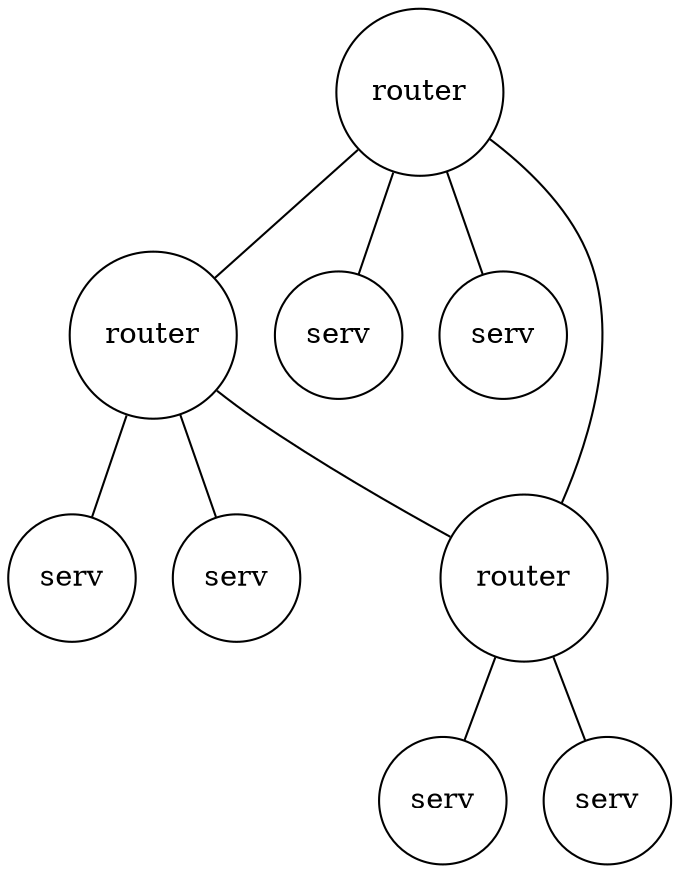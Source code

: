 graph {


node [label=router shape=circle]
r1 r2 r3

node [label=serv]
s11 s12
s21 s22
s31 s32

r1 -- r2 -- r3 -- r1
r1 -- {s11 s12}
r2 -- {s21 s22}
r3 -- {s31 s32}

}
